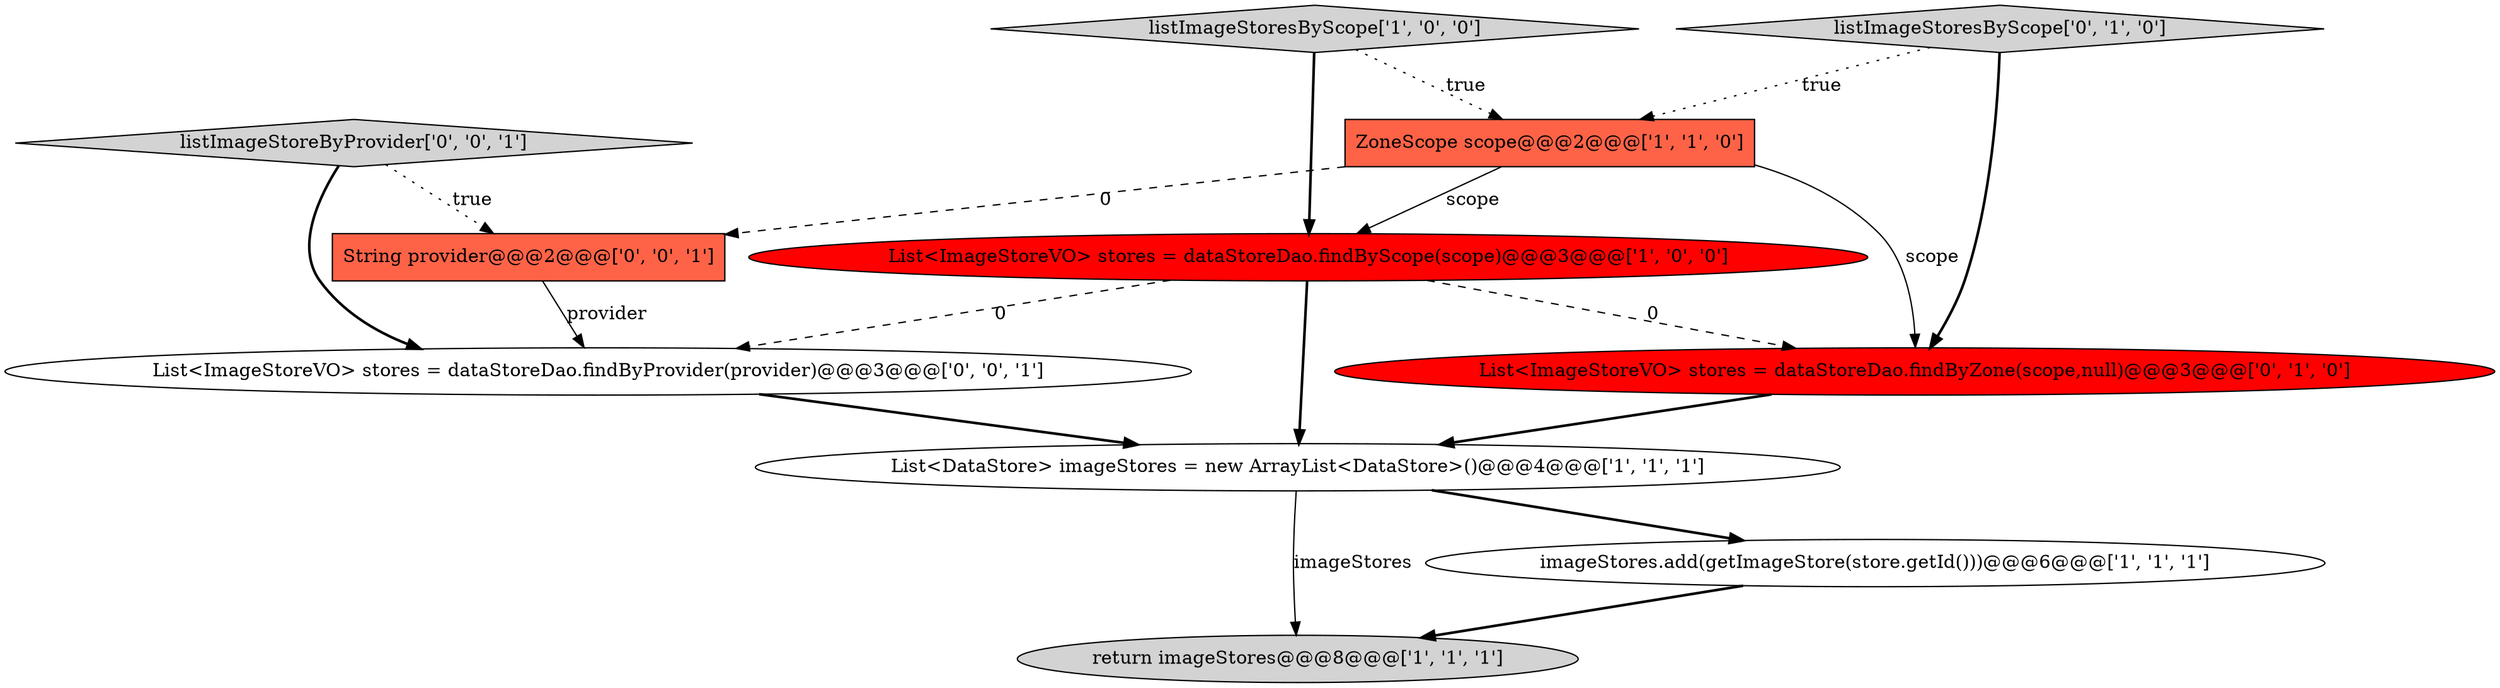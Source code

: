 digraph {
2 [style = filled, label = "ZoneScope scope@@@2@@@['1', '1', '0']", fillcolor = tomato, shape = box image = "AAA0AAABBB1BBB"];
9 [style = filled, label = "String provider@@@2@@@['0', '0', '1']", fillcolor = tomato, shape = box image = "AAA0AAABBB3BBB"];
10 [style = filled, label = "List<ImageStoreVO> stores = dataStoreDao.findByProvider(provider)@@@3@@@['0', '0', '1']", fillcolor = white, shape = ellipse image = "AAA0AAABBB3BBB"];
7 [style = filled, label = "listImageStoresByScope['0', '1', '0']", fillcolor = lightgray, shape = diamond image = "AAA0AAABBB2BBB"];
4 [style = filled, label = "List<DataStore> imageStores = new ArrayList<DataStore>()@@@4@@@['1', '1', '1']", fillcolor = white, shape = ellipse image = "AAA0AAABBB1BBB"];
6 [style = filled, label = "List<ImageStoreVO> stores = dataStoreDao.findByZone(scope,null)@@@3@@@['0', '1', '0']", fillcolor = red, shape = ellipse image = "AAA1AAABBB2BBB"];
8 [style = filled, label = "listImageStoreByProvider['0', '0', '1']", fillcolor = lightgray, shape = diamond image = "AAA0AAABBB3BBB"];
0 [style = filled, label = "List<ImageStoreVO> stores = dataStoreDao.findByScope(scope)@@@3@@@['1', '0', '0']", fillcolor = red, shape = ellipse image = "AAA1AAABBB1BBB"];
1 [style = filled, label = "return imageStores@@@8@@@['1', '1', '1']", fillcolor = lightgray, shape = ellipse image = "AAA0AAABBB1BBB"];
5 [style = filled, label = "listImageStoresByScope['1', '0', '0']", fillcolor = lightgray, shape = diamond image = "AAA0AAABBB1BBB"];
3 [style = filled, label = "imageStores.add(getImageStore(store.getId()))@@@6@@@['1', '1', '1']", fillcolor = white, shape = ellipse image = "AAA0AAABBB1BBB"];
7->2 [style = dotted, label="true"];
4->3 [style = bold, label=""];
6->4 [style = bold, label=""];
8->10 [style = bold, label=""];
4->1 [style = solid, label="imageStores"];
8->9 [style = dotted, label="true"];
0->6 [style = dashed, label="0"];
9->10 [style = solid, label="provider"];
2->0 [style = solid, label="scope"];
3->1 [style = bold, label=""];
5->0 [style = bold, label=""];
0->4 [style = bold, label=""];
2->9 [style = dashed, label="0"];
0->10 [style = dashed, label="0"];
5->2 [style = dotted, label="true"];
7->6 [style = bold, label=""];
2->6 [style = solid, label="scope"];
10->4 [style = bold, label=""];
}
